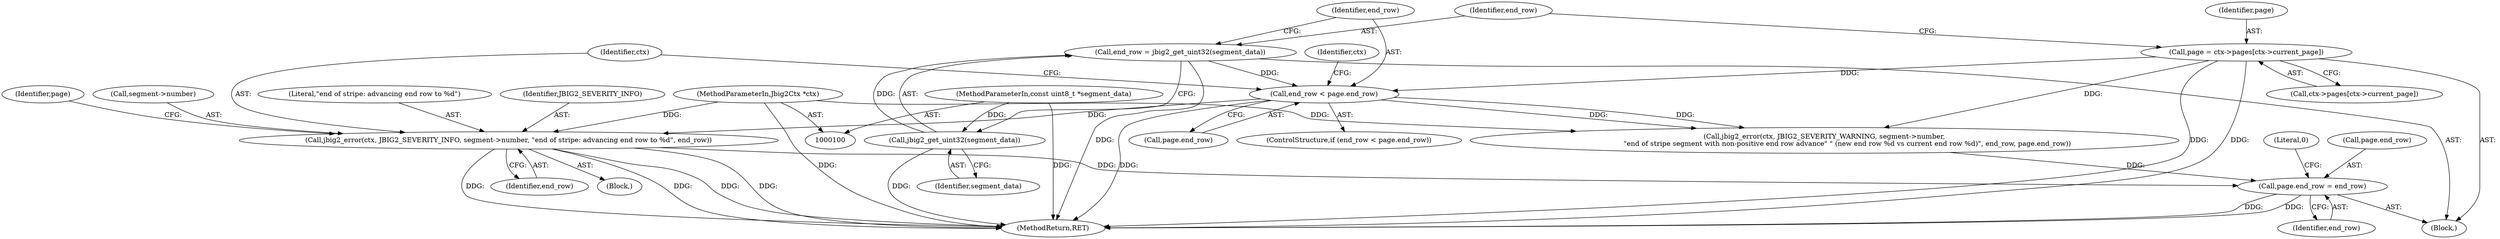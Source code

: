 digraph "0_ghostscript_e698d5c11d27212aa1098bc5b1673a3378563092_9@pointer" {
"1000140" [label="(Call,jbig2_error(ctx, JBIG2_SEVERITY_INFO, segment->number, \"end of stripe: advancing end row to %d\", end_row))"];
"1000101" [label="(MethodParameterIn,Jbig2Ctx *ctx)"];
"1000121" [label="(Call,end_row < page.end_row)"];
"1000116" [label="(Call,end_row = jbig2_get_uint32(segment_data))"];
"1000118" [label="(Call,jbig2_get_uint32(segment_data))"];
"1000103" [label="(MethodParameterIn,const uint8_t *segment_data)"];
"1000106" [label="(Call,page = ctx->pages[ctx->current_page])"];
"1000148" [label="(Call,page.end_row = end_row)"];
"1000103" [label="(MethodParameterIn,const uint8_t *segment_data)"];
"1000140" [label="(Call,jbig2_error(ctx, JBIG2_SEVERITY_INFO, segment->number, \"end of stripe: advancing end row to %d\", end_row))"];
"1000119" [label="(Identifier,segment_data)"];
"1000148" [label="(Call,page.end_row = end_row)"];
"1000127" [label="(Call,jbig2_error(ctx, JBIG2_SEVERITY_WARNING, segment->number,\n                     \"end of stripe segment with non-positive end row advance\" \" (new end row %d vs current end row %d)\", end_row, page.end_row))"];
"1000154" [label="(Literal,0)"];
"1000141" [label="(Identifier,ctx)"];
"1000104" [label="(Block,)"];
"1000143" [label="(Call,segment->number)"];
"1000155" [label="(MethodReturn,RET)"];
"1000107" [label="(Identifier,page)"];
"1000108" [label="(Call,ctx->pages[ctx->current_page])"];
"1000146" [label="(Literal,\"end of stripe: advancing end row to %d\")"];
"1000123" [label="(Call,page.end_row)"];
"1000128" [label="(Identifier,ctx)"];
"1000149" [label="(Call,page.end_row)"];
"1000152" [label="(Identifier,end_row)"];
"1000147" [label="(Identifier,end_row)"];
"1000121" [label="(Call,end_row < page.end_row)"];
"1000118" [label="(Call,jbig2_get_uint32(segment_data))"];
"1000106" [label="(Call,page = ctx->pages[ctx->current_page])"];
"1000139" [label="(Block,)"];
"1000101" [label="(MethodParameterIn,Jbig2Ctx *ctx)"];
"1000120" [label="(ControlStructure,if (end_row < page.end_row))"];
"1000116" [label="(Call,end_row = jbig2_get_uint32(segment_data))"];
"1000117" [label="(Identifier,end_row)"];
"1000142" [label="(Identifier,JBIG2_SEVERITY_INFO)"];
"1000150" [label="(Identifier,page)"];
"1000122" [label="(Identifier,end_row)"];
"1000140" -> "1000139"  [label="AST: "];
"1000140" -> "1000147"  [label="CFG: "];
"1000141" -> "1000140"  [label="AST: "];
"1000142" -> "1000140"  [label="AST: "];
"1000143" -> "1000140"  [label="AST: "];
"1000146" -> "1000140"  [label="AST: "];
"1000147" -> "1000140"  [label="AST: "];
"1000150" -> "1000140"  [label="CFG: "];
"1000140" -> "1000155"  [label="DDG: "];
"1000140" -> "1000155"  [label="DDG: "];
"1000140" -> "1000155"  [label="DDG: "];
"1000140" -> "1000155"  [label="DDG: "];
"1000101" -> "1000140"  [label="DDG: "];
"1000121" -> "1000140"  [label="DDG: "];
"1000140" -> "1000148"  [label="DDG: "];
"1000101" -> "1000100"  [label="AST: "];
"1000101" -> "1000155"  [label="DDG: "];
"1000101" -> "1000127"  [label="DDG: "];
"1000121" -> "1000120"  [label="AST: "];
"1000121" -> "1000123"  [label="CFG: "];
"1000122" -> "1000121"  [label="AST: "];
"1000123" -> "1000121"  [label="AST: "];
"1000128" -> "1000121"  [label="CFG: "];
"1000141" -> "1000121"  [label="CFG: "];
"1000121" -> "1000155"  [label="DDG: "];
"1000116" -> "1000121"  [label="DDG: "];
"1000106" -> "1000121"  [label="DDG: "];
"1000121" -> "1000127"  [label="DDG: "];
"1000121" -> "1000127"  [label="DDG: "];
"1000116" -> "1000104"  [label="AST: "];
"1000116" -> "1000118"  [label="CFG: "];
"1000117" -> "1000116"  [label="AST: "];
"1000118" -> "1000116"  [label="AST: "];
"1000122" -> "1000116"  [label="CFG: "];
"1000116" -> "1000155"  [label="DDG: "];
"1000118" -> "1000116"  [label="DDG: "];
"1000118" -> "1000119"  [label="CFG: "];
"1000119" -> "1000118"  [label="AST: "];
"1000118" -> "1000155"  [label="DDG: "];
"1000103" -> "1000118"  [label="DDG: "];
"1000103" -> "1000100"  [label="AST: "];
"1000103" -> "1000155"  [label="DDG: "];
"1000106" -> "1000104"  [label="AST: "];
"1000106" -> "1000108"  [label="CFG: "];
"1000107" -> "1000106"  [label="AST: "];
"1000108" -> "1000106"  [label="AST: "];
"1000117" -> "1000106"  [label="CFG: "];
"1000106" -> "1000155"  [label="DDG: "];
"1000106" -> "1000155"  [label="DDG: "];
"1000106" -> "1000127"  [label="DDG: "];
"1000148" -> "1000104"  [label="AST: "];
"1000148" -> "1000152"  [label="CFG: "];
"1000149" -> "1000148"  [label="AST: "];
"1000152" -> "1000148"  [label="AST: "];
"1000154" -> "1000148"  [label="CFG: "];
"1000148" -> "1000155"  [label="DDG: "];
"1000148" -> "1000155"  [label="DDG: "];
"1000127" -> "1000148"  [label="DDG: "];
}

